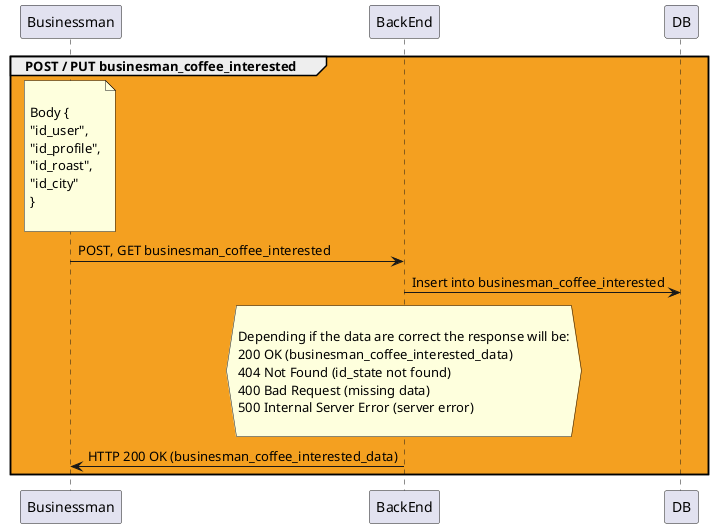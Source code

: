 @startuml

group #F4A020 POST / PUT businesman_coffee_interested

    note over Businessman

        Body {
        "id_user",
        "id_profile",
        "id_roast",
        "id_city"
        }

    endnote

    Businessman -> BackEnd: POST, GET businesman_coffee_interested

    BackEnd -> DB: Insert into businesman_coffee_interested

    hnote over BackEnd

        Depending if the data are correct the response will be:
        200 OK (businesman_coffee_interested_data)
        404 Not Found (id_state not found)
        400 Bad Request (missing data)
        500 Internal Server Error (server error)

    endnote

    BackEnd -> Businessman: HTTP 200 OK (businesman_coffee_interested_data)

    end group


@enduml